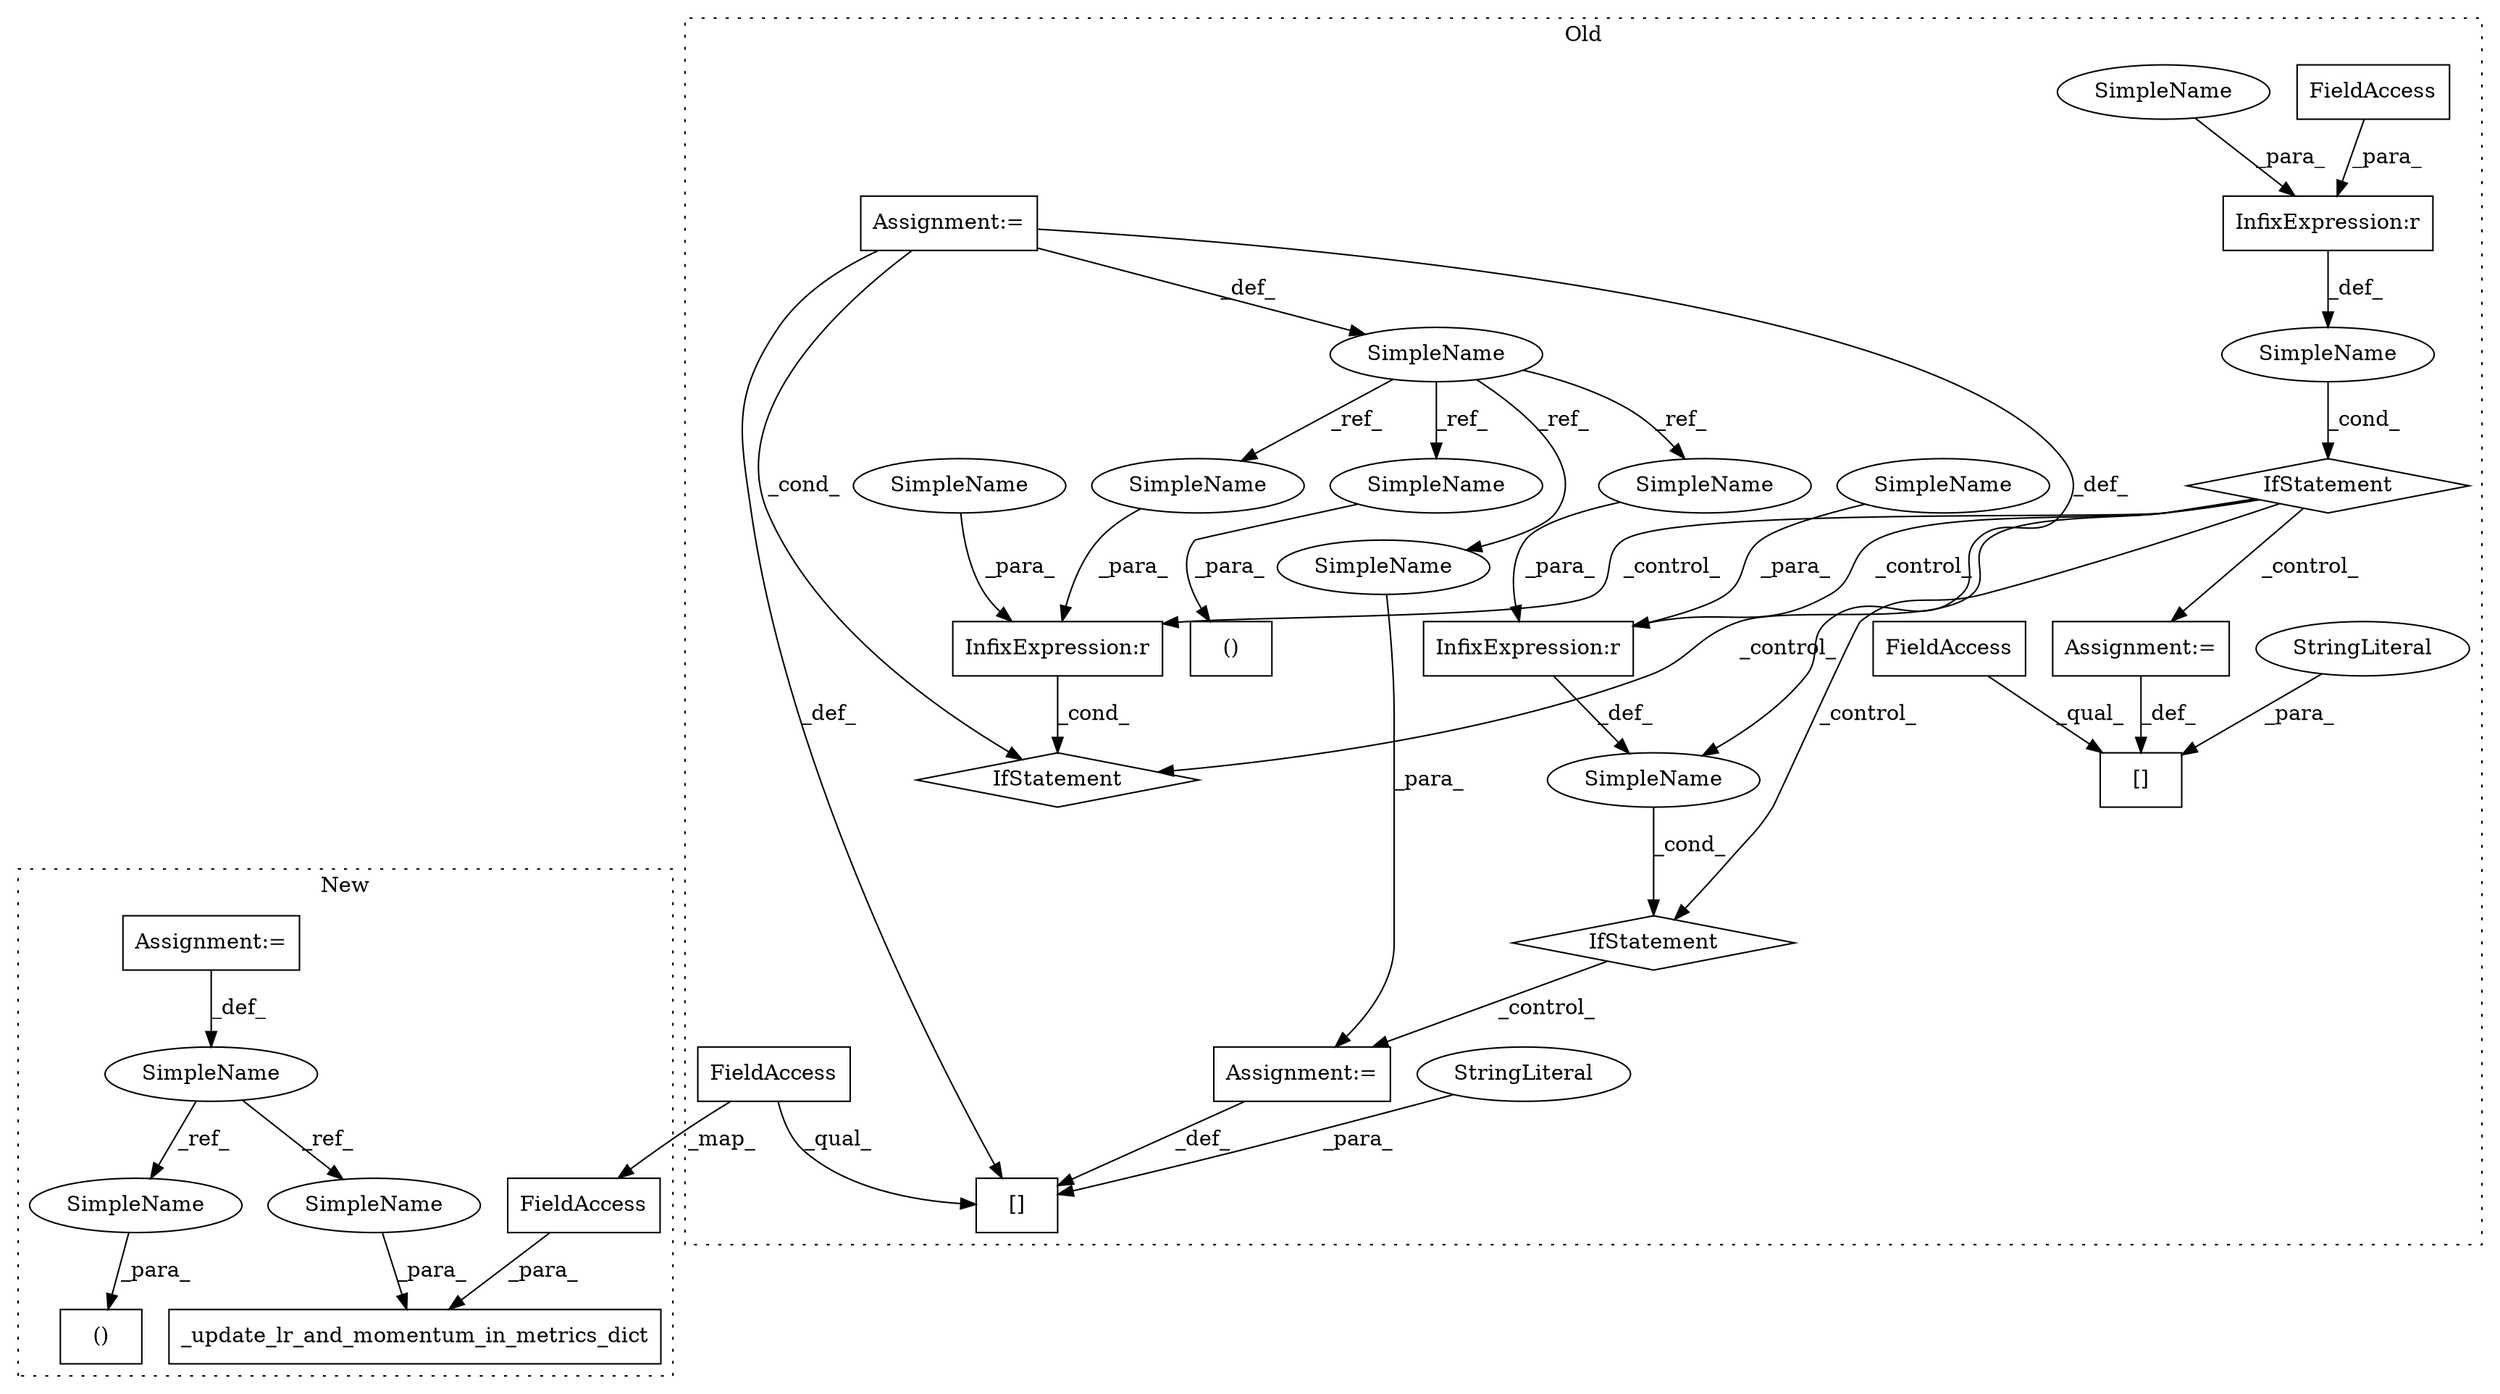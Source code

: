 digraph G {
subgraph cluster0 {
1 [label="IfStatement" a="25" s="1887,1907" l="4,2" shape="diamond"];
3 [label="InfixExpression:r" a="27" s="1780" l="4" shape="box"];
4 [label="InfixExpression:r" a="27" s="1810" l="4" shape="box"];
5 [label="SimpleName" a="42" s="" l="" shape="ellipse"];
6 [label="InfixExpression:r" a="27" s="1899" l="4" shape="box"];
7 [label="FieldAccess" a="22" s="1762" l="18" shape="box"];
8 [label="IfStatement" a="25" s="1758,1788" l="4,2" shape="diamond"];
9 [label="SimpleName" a="42" s="" l="" shape="ellipse"];
10 [label="Assignment:=" a="7" s="1951" l="1" shape="box"];
11 [label="[]" a="2" s="1919,1950" l="21,1" shape="box"];
12 [label="IfStatement" a="25" s="1798,1818" l="4,2" shape="diamond"];
13 [label="Assignment:=" a="7" s="1876" l="1" shape="box"];
14 [label="[]" a="2" s="1850,1875" l="21,1" shape="box"];
15 [label="FieldAccess" a="22" s="1850" l="20" shape="box"];
16 [label="StringLiteral" a="45" s="1871" l="4" shape="ellipse"];
17 [label="StringLiteral" a="45" s="1940" l="10" shape="ellipse"];
18 [label="FieldAccess" a="22" s="1919" l="20" shape="box"];
22 [label="SimpleName" a="42" s="1671" l="8" shape="ellipse"];
23 [label="()" a="106" s="1690" l="23" shape="box"];
24 [label="Assignment:=" a="7" s="1671" l="8" shape="box"];
26 [label="SimpleName" a="42" s="1891" l="8" shape="ellipse"];
27 [label="SimpleName" a="42" s="1705" l="8" shape="ellipse"];
28 [label="SimpleName" a="42" s="1952" l="8" shape="ellipse"];
29 [label="SimpleName" a="42" s="1802" l="8" shape="ellipse"];
32 [label="SimpleName" a="42" s="1784" l="4" shape="ellipse"];
33 [label="SimpleName" a="42" s="1814" l="4" shape="ellipse"];
34 [label="SimpleName" a="42" s="1903" l="4" shape="ellipse"];
label = "Old";
style="dotted";
}
subgraph cluster1 {
2 [label="_update_lr_and_momentum_in_metrics_dict" a="32" s="2778,2860" l="40,1" shape="box"];
19 [label="FieldAccess" a="22" s="2818" l="20" shape="box"];
20 [label="SimpleName" a="42" s="2605" l="7" shape="ellipse"];
21 [label="()" a="106" s="2695" l="33" shape="box"];
25 [label="Assignment:=" a="7" s="2605" l="7" shape="box"];
30 [label="SimpleName" a="42" s="2695" l="7" shape="ellipse"];
31 [label="SimpleName" a="42" s="2839" l="7" shape="ellipse"];
label = "New";
style="dotted";
}
1 -> 10 [label="_control_"];
3 -> 5 [label="_def_"];
4 -> 12 [label="_cond_"];
5 -> 8 [label="_cond_"];
6 -> 9 [label="_def_"];
7 -> 3 [label="_para_"];
8 -> 12 [label="_control_"];
8 -> 4 [label="_control_"];
8 -> 13 [label="_control_"];
8 -> 1 [label="_control_"];
8 -> 6 [label="_control_"];
9 -> 1 [label="_cond_"];
10 -> 11 [label="_def_"];
13 -> 14 [label="_def_"];
15 -> 14 [label="_qual_"];
16 -> 14 [label="_para_"];
17 -> 11 [label="_para_"];
18 -> 11 [label="_qual_"];
18 -> 19 [label="_map_"];
19 -> 2 [label="_para_"];
20 -> 30 [label="_ref_"];
20 -> 31 [label="_ref_"];
22 -> 26 [label="_ref_"];
22 -> 27 [label="_ref_"];
22 -> 29 [label="_ref_"];
22 -> 28 [label="_ref_"];
24 -> 22 [label="_def_"];
24 -> 9 [label="_def_"];
24 -> 11 [label="_def_"];
24 -> 12 [label="_cond_"];
25 -> 20 [label="_def_"];
26 -> 6 [label="_para_"];
27 -> 23 [label="_para_"];
28 -> 10 [label="_para_"];
29 -> 4 [label="_para_"];
30 -> 21 [label="_para_"];
31 -> 2 [label="_para_"];
32 -> 3 [label="_para_"];
33 -> 4 [label="_para_"];
34 -> 6 [label="_para_"];
}